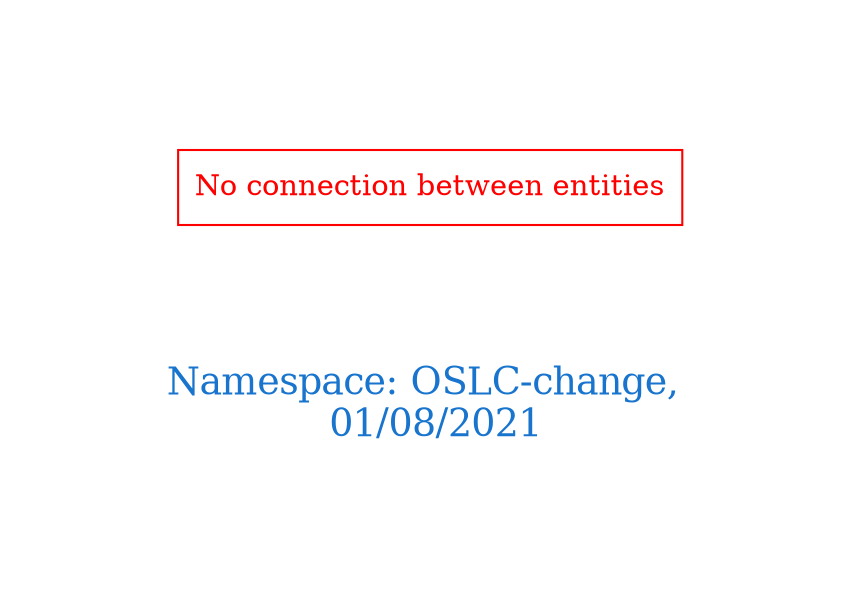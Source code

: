digraph OGIT_ontology {
 graph [ rankdir= LR,pad=1 
fontsize = 18,
fontcolor= dodgerblue3,label = "\n\n\nNamespace: OSLC-change, \n 01/08/2021"];
node[shape=polygon];
edge [  color="gray81"];

"No connection between entities" [fontcolor = "red",color="red", shape="polygon"]
}
